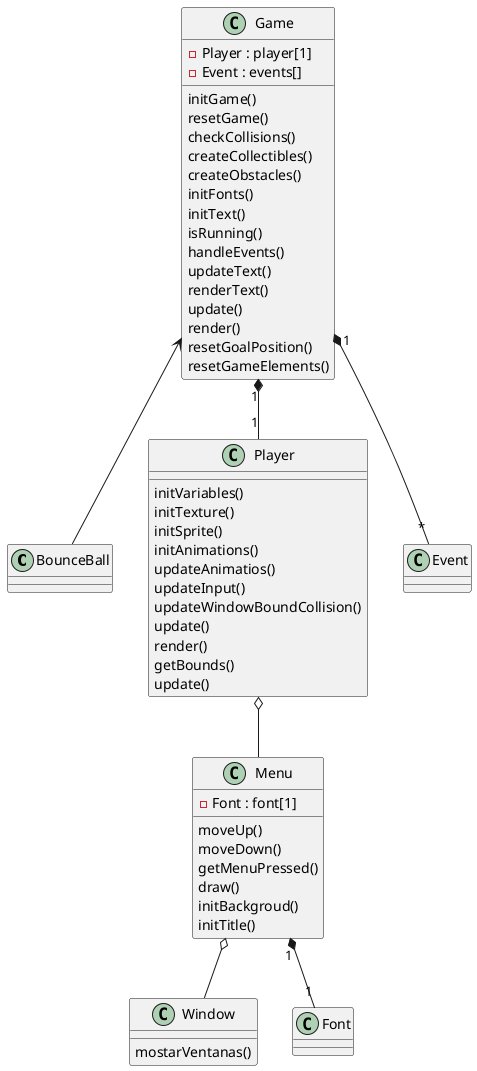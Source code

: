 @startuml BounceBall
class BounceBall
class Game{
    - Player : player[1]
    -Event : events[]
}
class Menu{
    -Font : font[1]
}
class Window
class Player
class Event
class Font

Game "1" *-- "1" Player
Game "1" *-- "*" Event
Menu "1" *-- "1" Font

Player o-- Menu
Menu o-- Window

Game <-- BounceBall 

Game : initGame()
Game : resetGame()
Game : checkCollisions()
Game : createCollectibles()
Game : createObstacles()
Game : initFonts()
Game : initText()
Game : isRunning()
Game : handleEvents()
Game : updateText()
Game : renderText()
Game : update()
Game : render()
Game : resetGoalPosition()
Game : resetGameElements()

Menu : moveUp()
Menu : moveDown()
Menu : getMenuPressed()
Menu : draw()
Menu : initBackgroud()
Menu : initTitle()

Player : initVariables()
Player : initTexture()
Player : initSprite()
Player : initAnimations()
Player : updateAnimatios()
Player : updateInput()
Player : updateWindowBoundCollision()
Player : update()
Player : render()
Player : getBounds()
Player : update()

Window : mostarVentanas()